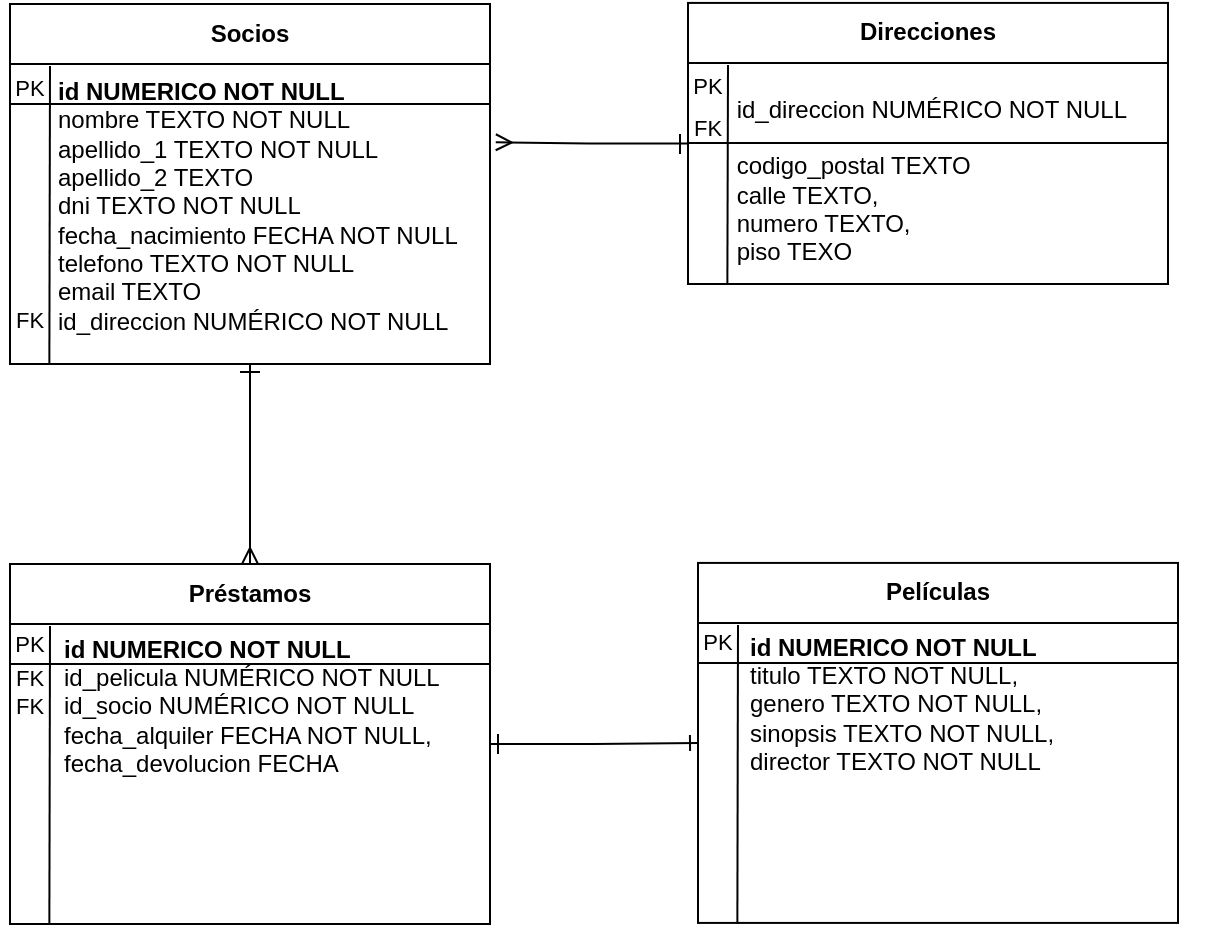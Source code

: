 <mxfile version="23.1.5" type="google">
  <diagram name="Página-1" id="rtVxUJ6KoR1bTFE_r9R9">
    <mxGraphModel grid="1" page="1" gridSize="10" guides="1" tooltips="1" connect="1" arrows="1" fold="1" pageScale="1" pageWidth="827" pageHeight="1169" math="0" shadow="0">
      <root>
        <mxCell id="0" />
        <mxCell id="1" parent="0" />
        <mxCell id="OPwogbzZfbqIxYzdVJNW-49" style="rounded=0;orthogonalLoop=1;jettySize=auto;html=1;entryX=0.5;entryY=0;entryDx=0;entryDy=0;endArrow=ERmany;endFill=0;" edge="1" parent="1" source="OPwogbzZfbqIxYzdVJNW-1" target="OPwogbzZfbqIxYzdVJNW-30">
          <mxGeometry relative="1" as="geometry" />
        </mxCell>
        <mxCell id="OPwogbzZfbqIxYzdVJNW-1" value="" style="shape=internalStorage;whiteSpace=wrap;html=1;backgroundOutline=1;dx=0;dy=30;" vertex="1" parent="1">
          <mxGeometry x="80" y="80" width="240" height="180" as="geometry" />
        </mxCell>
        <mxCell id="OPwogbzZfbqIxYzdVJNW-5" value="&lt;b&gt;Socios&lt;/b&gt;" style="text;html=1;align=center;verticalAlign=middle;whiteSpace=wrap;rounded=0;" vertex="1" parent="1">
          <mxGeometry x="80" y="80" width="240" height="30" as="geometry" />
        </mxCell>
        <mxCell id="OPwogbzZfbqIxYzdVJNW-9" value="&lt;b&gt;id NUMERICO NOT NULL&lt;/b&gt;&lt;br&gt;nombre TEXTO NOT NULL&lt;br&gt;apellido_1 TEXTO NOT NULL&lt;br&gt;apellido_2 TEXTO&lt;br&gt;dni TEXTO NOT NULL&lt;br&gt;fecha_nacimiento FECHA NOT NULL&lt;br&gt;telefono TEXTO NOT NULL&lt;br&gt;email TEXTO&lt;br&gt;id_direccion NUMÉRICO NOT NULL" style="text;html=1;align=left;verticalAlign=middle;whiteSpace=wrap;rounded=0;" vertex="1" parent="1">
          <mxGeometry x="102" y="120" width="210" height="122" as="geometry" />
        </mxCell>
        <mxCell id="OPwogbzZfbqIxYzdVJNW-14" value="" style="endArrow=none;html=1;rounded=0;exitX=0.082;exitY=1.003;exitDx=0;exitDy=0;exitPerimeter=0;" edge="1" parent="1" source="OPwogbzZfbqIxYzdVJNW-1">
          <mxGeometry width="50" height="50" relative="1" as="geometry">
            <mxPoint x="99.68" y="249.47" as="sourcePoint" />
            <mxPoint x="100" y="111" as="targetPoint" />
          </mxGeometry>
        </mxCell>
        <mxCell id="OPwogbzZfbqIxYzdVJNW-19" value="" style="endArrow=none;html=1;rounded=0;" edge="1" parent="1">
          <mxGeometry width="50" height="50" relative="1" as="geometry">
            <mxPoint x="80" y="130" as="sourcePoint" />
            <mxPoint x="320" y="130" as="targetPoint" />
          </mxGeometry>
        </mxCell>
        <mxCell id="OPwogbzZfbqIxYzdVJNW-20" value="&lt;font style=&quot;font-size: 11px;&quot;&gt;PK&lt;/font&gt;" style="text;html=1;align=center;verticalAlign=middle;whiteSpace=wrap;rounded=0;" vertex="1" parent="1">
          <mxGeometry x="75" y="112" width="30" height="20" as="geometry" />
        </mxCell>
        <mxCell id="OPwogbzZfbqIxYzdVJNW-21" value="&lt;font style=&quot;font-size: 11px;&quot;&gt;FK&lt;/font&gt;" style="text;html=1;align=center;verticalAlign=middle;whiteSpace=wrap;rounded=0;" vertex="1" parent="1">
          <mxGeometry x="75" y="228" width="30" height="20" as="geometry" />
        </mxCell>
        <mxCell id="OPwogbzZfbqIxYzdVJNW-22" value="" style="shape=internalStorage;whiteSpace=wrap;html=1;backgroundOutline=1;dx=0;dy=30;" vertex="1" parent="1">
          <mxGeometry x="419" y="79.46" width="240" height="140.54" as="geometry" />
        </mxCell>
        <mxCell id="OPwogbzZfbqIxYzdVJNW-23" value="&lt;b&gt;Direcciones&lt;/b&gt;" style="text;html=1;align=center;verticalAlign=middle;whiteSpace=wrap;rounded=0;" vertex="1" parent="1">
          <mxGeometry x="419" y="79.46" width="240" height="30" as="geometry" />
        </mxCell>
        <mxCell id="OPwogbzZfbqIxYzdVJNW-24" value="&lt;br&gt;&lt;div&gt;&amp;nbsp; &amp;nbsp; id_direccion NUMÉRICO NOT NULL&lt;/div&gt;&lt;div&gt;&lt;br&gt;&lt;/div&gt;&lt;div&gt;&amp;nbsp; &amp;nbsp; codigo_postal TEXTO&lt;/div&gt;&lt;div&gt;&amp;nbsp; &amp;nbsp; calle TEXTO,&lt;/div&gt;&lt;div&gt;&amp;nbsp; &amp;nbsp; numero TEXTO,&lt;/div&gt;&lt;div&gt;&amp;nbsp; &amp;nbsp; piso TEXO&lt;/div&gt;" style="text;html=1;align=left;verticalAlign=middle;whiteSpace=wrap;rounded=0;" vertex="1" parent="1">
          <mxGeometry x="428" y="100" width="231" height="122" as="geometry" />
        </mxCell>
        <mxCell id="OPwogbzZfbqIxYzdVJNW-25" value="" style="endArrow=none;html=1;rounded=0;exitX=0.082;exitY=1.003;exitDx=0;exitDy=0;exitPerimeter=0;" edge="1" parent="1" source="OPwogbzZfbqIxYzdVJNW-22">
          <mxGeometry width="50" height="50" relative="1" as="geometry">
            <mxPoint x="438.68" y="248.93" as="sourcePoint" />
            <mxPoint x="439" y="110.46" as="targetPoint" />
          </mxGeometry>
        </mxCell>
        <mxCell id="OPwogbzZfbqIxYzdVJNW-26" value="" style="endArrow=none;html=1;rounded=0;" edge="1" parent="1">
          <mxGeometry width="50" height="50" relative="1" as="geometry">
            <mxPoint x="419" y="149.46" as="sourcePoint" />
            <mxPoint x="659" y="149.46" as="targetPoint" />
          </mxGeometry>
        </mxCell>
        <mxCell id="OPwogbzZfbqIxYzdVJNW-27" value="&lt;font style=&quot;font-size: 11px;&quot;&gt;PK&lt;/font&gt;" style="text;html=1;align=center;verticalAlign=middle;whiteSpace=wrap;rounded=0;" vertex="1" parent="1">
          <mxGeometry x="414" y="111.46" width="30" height="20" as="geometry" />
        </mxCell>
        <mxCell id="OPwogbzZfbqIxYzdVJNW-28" value="&lt;font style=&quot;font-size: 11px;&quot;&gt;FK&lt;/font&gt;" style="text;html=1;align=center;verticalAlign=middle;whiteSpace=wrap;rounded=0;" vertex="1" parent="1">
          <mxGeometry x="414" y="132.46" width="30" height="20" as="geometry" />
        </mxCell>
        <mxCell id="OPwogbzZfbqIxYzdVJNW-54" style="edgeStyle=orthogonalEdgeStyle;rounded=0;orthogonalLoop=1;jettySize=auto;html=1;entryX=0;entryY=0.5;entryDx=0;entryDy=0;endArrow=ERone;endFill=0;" edge="1" parent="1" source="OPwogbzZfbqIxYzdVJNW-29" target="OPwogbzZfbqIxYzdVJNW-39">
          <mxGeometry relative="1" as="geometry" />
        </mxCell>
        <mxCell id="OPwogbzZfbqIxYzdVJNW-29" value="" style="shape=internalStorage;whiteSpace=wrap;html=1;backgroundOutline=1;dx=0;dy=30;" vertex="1" parent="1">
          <mxGeometry x="80" y="360" width="240" height="180" as="geometry" />
        </mxCell>
        <mxCell id="OPwogbzZfbqIxYzdVJNW-30" value="&lt;b&gt;Préstamos&lt;/b&gt;" style="text;html=1;align=center;verticalAlign=middle;whiteSpace=wrap;rounded=0;" vertex="1" parent="1">
          <mxGeometry x="80" y="360" width="240" height="30" as="geometry" />
        </mxCell>
        <mxCell id="OPwogbzZfbqIxYzdVJNW-31" value="&lt;b&gt;id NUMERICO NOT NULL&lt;br&gt;&lt;/b&gt;&lt;div&gt;id_pelicula NUMÉRICO NOT NULL&lt;/div&gt;&lt;div&gt;id_socio NUMÉRICO NOT NULL&lt;/div&gt;&lt;div&gt;fecha_alquiler FECHA NOT NULL,&lt;/div&gt;&lt;div&gt;fecha_devolucion FECHA&lt;/div&gt;" style="text;html=1;align=left;verticalAlign=middle;whiteSpace=wrap;rounded=0;" vertex="1" parent="1">
          <mxGeometry x="105" y="370" width="230" height="122" as="geometry" />
        </mxCell>
        <mxCell id="OPwogbzZfbqIxYzdVJNW-32" value="" style="endArrow=none;html=1;rounded=0;exitX=0.082;exitY=1.003;exitDx=0;exitDy=0;exitPerimeter=0;" edge="1" parent="1" source="OPwogbzZfbqIxYzdVJNW-29">
          <mxGeometry width="50" height="50" relative="1" as="geometry">
            <mxPoint x="99.68" y="529.47" as="sourcePoint" />
            <mxPoint x="100" y="391" as="targetPoint" />
          </mxGeometry>
        </mxCell>
        <mxCell id="OPwogbzZfbqIxYzdVJNW-33" value="" style="endArrow=none;html=1;rounded=0;" edge="1" parent="1">
          <mxGeometry width="50" height="50" relative="1" as="geometry">
            <mxPoint x="80" y="410" as="sourcePoint" />
            <mxPoint x="320" y="410" as="targetPoint" />
          </mxGeometry>
        </mxCell>
        <mxCell id="OPwogbzZfbqIxYzdVJNW-34" value="&lt;font style=&quot;font-size: 11px;&quot;&gt;PK&lt;/font&gt;" style="text;html=1;align=center;verticalAlign=middle;whiteSpace=wrap;rounded=0;" vertex="1" parent="1">
          <mxGeometry x="75" y="390" width="30" height="20" as="geometry" />
        </mxCell>
        <mxCell id="OPwogbzZfbqIxYzdVJNW-35" value="&lt;font style=&quot;font-size: 11px;&quot;&gt;FK&lt;/font&gt;" style="text;html=1;align=center;verticalAlign=middle;whiteSpace=wrap;rounded=0;" vertex="1" parent="1">
          <mxGeometry x="75" y="421" width="30" height="20" as="geometry" />
        </mxCell>
        <mxCell id="OPwogbzZfbqIxYzdVJNW-36" value="&lt;font style=&quot;font-size: 11px;&quot;&gt;FK&lt;/font&gt;" style="text;html=1;align=center;verticalAlign=middle;whiteSpace=wrap;rounded=0;" vertex="1" parent="1">
          <mxGeometry x="75" y="407" width="30" height="20" as="geometry" />
        </mxCell>
        <mxCell id="OPwogbzZfbqIxYzdVJNW-39" value="" style="shape=internalStorage;whiteSpace=wrap;html=1;backgroundOutline=1;dx=0;dy=30;" vertex="1" parent="1">
          <mxGeometry x="424" y="359.46" width="240" height="180" as="geometry" />
        </mxCell>
        <mxCell id="OPwogbzZfbqIxYzdVJNW-41" value="&lt;b&gt;id NUMERICO NOT NULL&lt;br&gt;&lt;/b&gt;&lt;div&gt;&lt;div&gt;titulo TEXTO NOT NULL,&lt;/div&gt;&lt;div&gt;genero TEXTO NOT NULL,&lt;/div&gt;&lt;div&gt;sinopsis TEXTO NOT NULL,&lt;/div&gt;&lt;div&gt;director TEXTO NOT NULL&lt;/div&gt;&lt;/div&gt;" style="text;html=1;align=left;verticalAlign=middle;whiteSpace=wrap;rounded=0;" vertex="1" parent="1">
          <mxGeometry x="448" y="369.46" width="230" height="122" as="geometry" />
        </mxCell>
        <mxCell id="OPwogbzZfbqIxYzdVJNW-42" value="" style="endArrow=none;html=1;rounded=0;exitX=0.082;exitY=1.003;exitDx=0;exitDy=0;exitPerimeter=0;" edge="1" parent="1" source="OPwogbzZfbqIxYzdVJNW-39">
          <mxGeometry width="50" height="50" relative="1" as="geometry">
            <mxPoint x="443.68" y="528.93" as="sourcePoint" />
            <mxPoint x="444" y="390.46" as="targetPoint" />
          </mxGeometry>
        </mxCell>
        <mxCell id="OPwogbzZfbqIxYzdVJNW-43" value="" style="endArrow=none;html=1;rounded=0;" edge="1" parent="1">
          <mxGeometry width="50" height="50" relative="1" as="geometry">
            <mxPoint x="424" y="409.46" as="sourcePoint" />
            <mxPoint x="664" y="409.46" as="targetPoint" />
          </mxGeometry>
        </mxCell>
        <mxCell id="OPwogbzZfbqIxYzdVJNW-44" value="&lt;font style=&quot;font-size: 11px;&quot;&gt;PK&lt;/font&gt;" style="text;html=1;align=center;verticalAlign=middle;whiteSpace=wrap;rounded=0;" vertex="1" parent="1">
          <mxGeometry x="419" y="389.46" width="30" height="20" as="geometry" />
        </mxCell>
        <mxCell id="OPwogbzZfbqIxYzdVJNW-47" value="&lt;b&gt;Películas&lt;/b&gt;" style="text;html=1;align=center;verticalAlign=middle;whiteSpace=wrap;rounded=0;" vertex="1" parent="1">
          <mxGeometry x="424" y="359.46" width="240" height="30" as="geometry" />
        </mxCell>
        <mxCell id="OPwogbzZfbqIxYzdVJNW-51" value="" style="endArrow=none;html=1;rounded=0;" edge="1" parent="1">
          <mxGeometry width="50" height="50" relative="1" as="geometry">
            <mxPoint x="205" y="264" as="sourcePoint" />
            <mxPoint x="195" y="264" as="targetPoint" />
          </mxGeometry>
        </mxCell>
        <mxCell id="OPwogbzZfbqIxYzdVJNW-55" value="" style="endArrow=none;html=1;rounded=0;" edge="1" parent="1">
          <mxGeometry width="50" height="50" relative="1" as="geometry">
            <mxPoint x="324" y="445" as="sourcePoint" />
            <mxPoint x="324" y="455" as="targetPoint" />
          </mxGeometry>
        </mxCell>
        <mxCell id="OPwogbzZfbqIxYzdVJNW-56" style="edgeStyle=orthogonalEdgeStyle;rounded=0;orthogonalLoop=1;jettySize=auto;html=1;entryX=1.012;entryY=0.384;entryDx=0;entryDy=0;entryPerimeter=0;endArrow=ERmany;endFill=0;" edge="1" parent="1" source="OPwogbzZfbqIxYzdVJNW-22" target="OPwogbzZfbqIxYzdVJNW-1">
          <mxGeometry relative="1" as="geometry" />
        </mxCell>
        <mxCell id="OPwogbzZfbqIxYzdVJNW-57" value="" style="endArrow=none;html=1;rounded=0;" edge="1" parent="1">
          <mxGeometry width="50" height="50" relative="1" as="geometry">
            <mxPoint x="415" y="145" as="sourcePoint" />
            <mxPoint x="415" y="155" as="targetPoint" />
          </mxGeometry>
        </mxCell>
      </root>
    </mxGraphModel>
  </diagram>
</mxfile>
